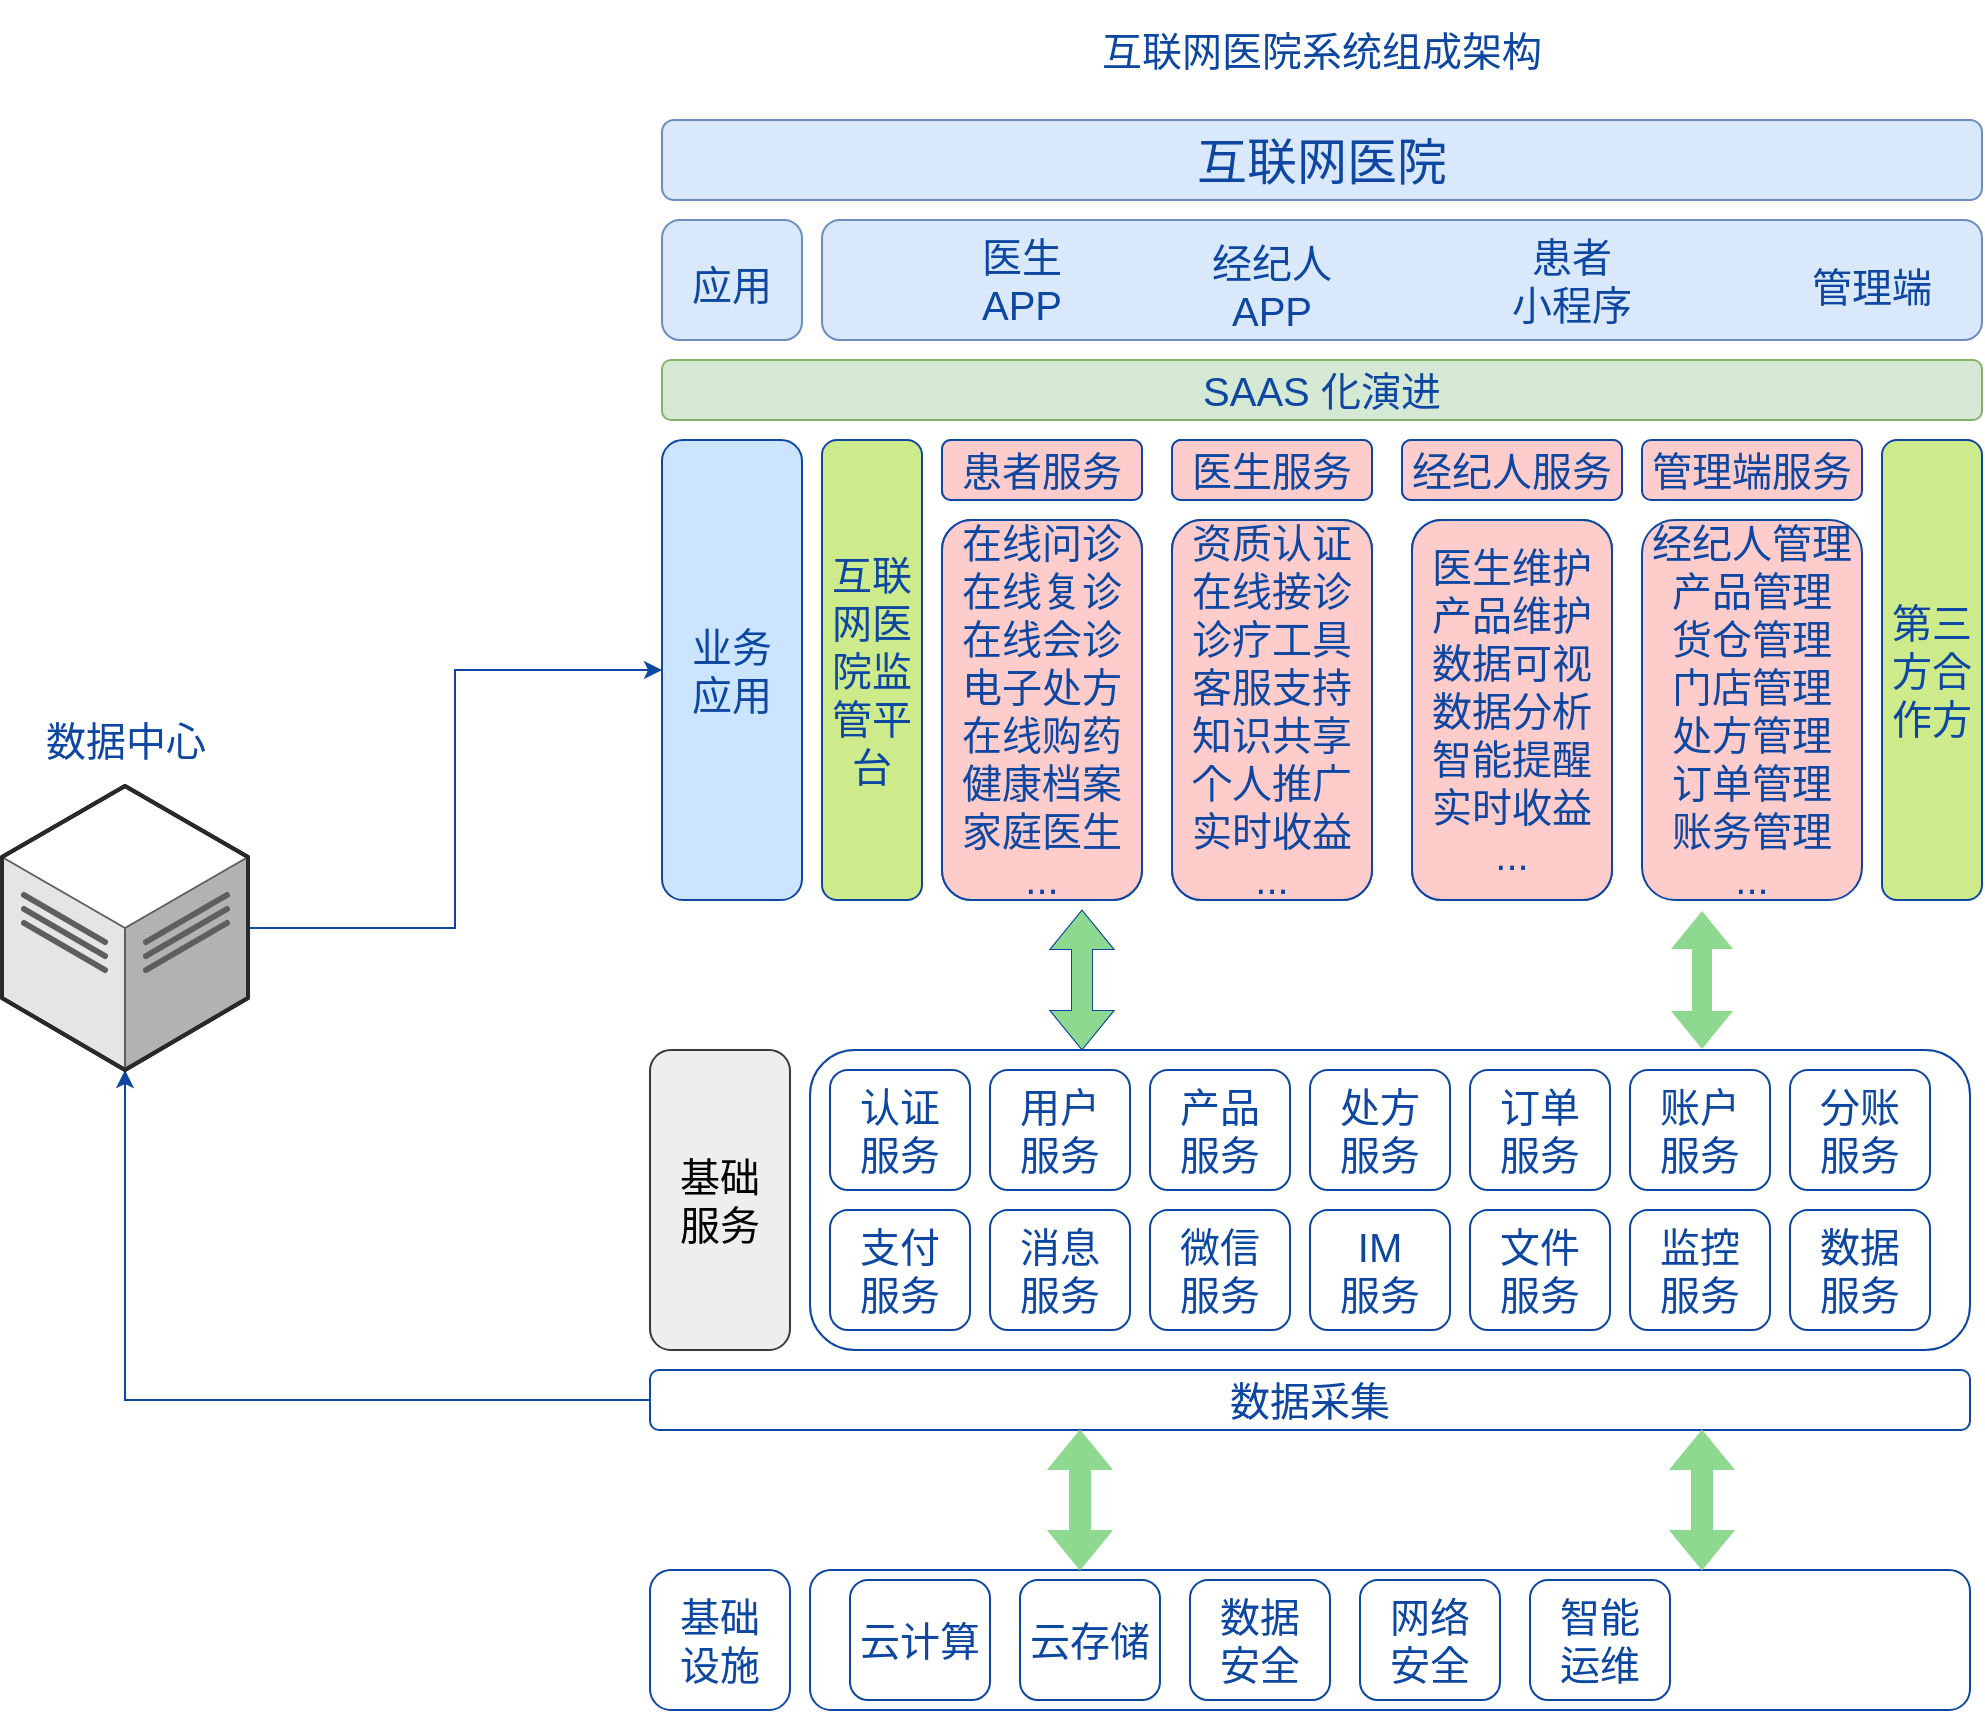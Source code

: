 <mxfile version="20.1.3" type="github">
  <diagram id="KP49BWcJ2xEg14fMhSnt" name="第 1 页">
    <mxGraphModel dx="2249" dy="762" grid="1" gridSize="10" guides="1" tooltips="1" connect="1" arrows="1" fold="1" page="1" pageScale="1" pageWidth="827" pageHeight="1169" math="0" shadow="0">
      <root>
        <mxCell id="0" />
        <mxCell id="1" parent="0" />
        <mxCell id="OpCwgLtP3gKo1lzQ5iub-48" value="" style="rounded=1;whiteSpace=wrap;html=1;fontSize=20;fontColor=#0D47A1;strokeColor=#0D47A1;" vertex="1" parent="1">
          <mxGeometry x="164" y="845" width="580" height="70" as="geometry" />
        </mxCell>
        <mxCell id="OpCwgLtP3gKo1lzQ5iub-1" value="&lt;font color=&quot;#0d47a1&quot; style=&quot;font-size: 25px;&quot;&gt;互联网医院&lt;/font&gt;" style="rounded=1;whiteSpace=wrap;html=1;strokeColor=#6c8ebf;fillColor=#dae8fc;" vertex="1" parent="1">
          <mxGeometry x="90" y="120" width="660" height="40" as="geometry" />
        </mxCell>
        <mxCell id="OpCwgLtP3gKo1lzQ5iub-2" value="&lt;span style=&quot;font-size: 20px;&quot;&gt;应用&lt;/span&gt;" style="rounded=1;whiteSpace=wrap;html=1;fontSize=25;strokeColor=#6c8ebf;fillColor=#dae8fc;fontColor=#0D47A1;" vertex="1" parent="1">
          <mxGeometry x="90" y="170" width="70" height="60" as="geometry" />
        </mxCell>
        <mxCell id="OpCwgLtP3gKo1lzQ5iub-3" value="" style="rounded=1;whiteSpace=wrap;html=1;fontSize=20;strokeColor=#6c8ebf;fillColor=#dae8fc;" vertex="1" parent="1">
          <mxGeometry x="170" y="170" width="580" height="60" as="geometry" />
        </mxCell>
        <mxCell id="OpCwgLtP3gKo1lzQ5iub-10" value="" style="shape=image;html=1;verticalAlign=top;verticalLabelPosition=bottom;labelBackgroundColor=#ffffff;imageAspect=0;aspect=fixed;image=https://cdn2.iconfinder.com/data/icons/mobile-and-internet-business/505/sms-128.png;fontSize=20;fontColor=#0D47A1;strokeColor=#0D47A1;" vertex="1" parent="1">
          <mxGeometry x="200" y="175" width="50" height="50" as="geometry" />
        </mxCell>
        <mxCell id="OpCwgLtP3gKo1lzQ5iub-11" value="医生APP" style="text;html=1;strokeColor=none;fillColor=none;align=center;verticalAlign=middle;whiteSpace=wrap;rounded=0;fontSize=20;fontColor=#0D47A1;" vertex="1" parent="1">
          <mxGeometry x="240" y="185" width="60" height="30" as="geometry" />
        </mxCell>
        <mxCell id="OpCwgLtP3gKo1lzQ5iub-12" value="" style="shape=image;html=1;verticalAlign=top;verticalLabelPosition=bottom;labelBackgroundColor=#ffffff;imageAspect=0;aspect=fixed;image=https://cdn2.iconfinder.com/data/icons/mobile-and-internet-business/505/sms-128.png;fontSize=20;fontColor=#0D47A1;strokeColor=#0D47A1;" vertex="1" parent="1">
          <mxGeometry x="320" y="175" width="50" height="50" as="geometry" />
        </mxCell>
        <mxCell id="OpCwgLtP3gKo1lzQ5iub-13" value="经纪人APP" style="text;html=1;strokeColor=none;fillColor=none;align=center;verticalAlign=middle;whiteSpace=wrap;rounded=0;fontSize=20;fontColor=#0D47A1;" vertex="1" parent="1">
          <mxGeometry x="360" y="185" width="70" height="35" as="geometry" />
        </mxCell>
        <mxCell id="OpCwgLtP3gKo1lzQ5iub-14" value="" style="shape=image;html=1;verticalAlign=top;verticalLabelPosition=bottom;labelBackgroundColor=#ffffff;imageAspect=0;aspect=fixed;image=https://cdn4.iconfinder.com/data/icons/socialcones/508/WeChat-128.png;fontSize=20;fontColor=#0D47A1;strokeColor=#0D47A1;" vertex="1" parent="1">
          <mxGeometry x="460" y="182.5" width="40" height="40" as="geometry" />
        </mxCell>
        <mxCell id="OpCwgLtP3gKo1lzQ5iub-15" value="患者&lt;br&gt;小程序" style="text;html=1;strokeColor=none;fillColor=none;align=center;verticalAlign=middle;whiteSpace=wrap;rounded=0;fontSize=20;fontColor=#0D47A1;" vertex="1" parent="1">
          <mxGeometry x="510" y="182.5" width="70" height="35" as="geometry" />
        </mxCell>
        <mxCell id="OpCwgLtP3gKo1lzQ5iub-16" value="" style="shape=image;html=1;verticalAlign=top;verticalLabelPosition=bottom;labelBackgroundColor=#ffffff;imageAspect=0;aspect=fixed;image=https://cdn3.iconfinder.com/data/icons/colorstroked/FireFox.png;fontSize=20;fontColor=#0D47A1;strokeColor=#0D47A1;" vertex="1" parent="1">
          <mxGeometry x="610" y="177.5" width="50" height="50" as="geometry" />
        </mxCell>
        <mxCell id="OpCwgLtP3gKo1lzQ5iub-17" value="管理端" style="text;html=1;strokeColor=none;fillColor=none;align=center;verticalAlign=middle;whiteSpace=wrap;rounded=0;fontSize=20;fontColor=#0D47A1;" vertex="1" parent="1">
          <mxGeometry x="660" y="185" width="70" height="35" as="geometry" />
        </mxCell>
        <mxCell id="OpCwgLtP3gKo1lzQ5iub-19" value="业务&lt;br&gt;应用" style="rounded=1;whiteSpace=wrap;html=1;fontSize=20;strokeColor=#0D47A1;fillColor=#cce5ff;fontColor=#0D47A1;" vertex="1" parent="1">
          <mxGeometry x="90" y="280" width="70" height="230" as="geometry" />
        </mxCell>
        <mxCell id="OpCwgLtP3gKo1lzQ5iub-20" value="患者服务" style="rounded=1;whiteSpace=wrap;html=1;fontSize=20;fontColor=#0D47A1;strokeColor=#0D47A1;" vertex="1" parent="1">
          <mxGeometry x="230" y="280" width="100" height="30" as="geometry" />
        </mxCell>
        <mxCell id="OpCwgLtP3gKo1lzQ5iub-21" value="在线问诊&lt;br&gt;在线复诊&lt;br&gt;在线会诊&lt;br&gt;电子处方&lt;br&gt;在线购药&lt;br&gt;健康档案家庭医生&lt;br&gt;..." style="rounded=1;whiteSpace=wrap;html=1;fontSize=20;fontColor=#0D47A1;strokeColor=#0D47A1;" vertex="1" parent="1">
          <mxGeometry x="230" y="320" width="100" height="190" as="geometry" />
        </mxCell>
        <mxCell id="OpCwgLtP3gKo1lzQ5iub-22" value="医生服务" style="rounded=1;whiteSpace=wrap;html=1;fontSize=20;fontColor=#0D47A1;strokeColor=#0D47A1;" vertex="1" parent="1">
          <mxGeometry x="345" y="280" width="100" height="30" as="geometry" />
        </mxCell>
        <mxCell id="OpCwgLtP3gKo1lzQ5iub-23" value="资质认证&lt;br&gt;在线接诊&lt;br&gt;诊疗工具&lt;br&gt;客服支持&lt;br&gt;知识共享&lt;br&gt;个人推广&lt;br&gt;实时收益&lt;br&gt;..." style="rounded=1;whiteSpace=wrap;html=1;fontSize=20;fontColor=#0D47A1;strokeColor=#0D47A1;" vertex="1" parent="1">
          <mxGeometry x="345" y="320" width="100" height="190" as="geometry" />
        </mxCell>
        <mxCell id="OpCwgLtP3gKo1lzQ5iub-24" value="经纪人服务" style="rounded=1;whiteSpace=wrap;html=1;fontSize=20;fontColor=#0D47A1;strokeColor=#0D47A1;" vertex="1" parent="1">
          <mxGeometry x="460" y="280" width="110" height="30" as="geometry" />
        </mxCell>
        <mxCell id="OpCwgLtP3gKo1lzQ5iub-25" value="医生维护&lt;br&gt;产品维护&lt;br&gt;数据可视&lt;br&gt;数据分析&lt;br&gt;智能提醒&lt;br&gt;实时收益&lt;br&gt;..." style="rounded=1;whiteSpace=wrap;html=1;fontSize=20;fontColor=#0D47A1;strokeColor=#0D47A1;" vertex="1" parent="1">
          <mxGeometry x="465" y="320" width="100" height="190" as="geometry" />
        </mxCell>
        <mxCell id="OpCwgLtP3gKo1lzQ5iub-26" value="管理端服务" style="rounded=1;whiteSpace=wrap;html=1;fontSize=20;strokeColor=#0D47A1;fillColor=#ffcccc;fontColor=#0D47A1;" vertex="1" parent="1">
          <mxGeometry x="580" y="280" width="110" height="30" as="geometry" />
        </mxCell>
        <mxCell id="OpCwgLtP3gKo1lzQ5iub-27" value="经纪人管理&lt;br&gt;产品管理&lt;br&gt;货仓管理&lt;br&gt;门店管理&lt;br&gt;处方管理&lt;br&gt;订单管理&lt;br&gt;账务管理&lt;br&gt;..." style="rounded=1;whiteSpace=wrap;html=1;fontSize=20;strokeColor=#0D47A1;fillColor=#ffcccc;fontColor=#0D47A1;" vertex="1" parent="1">
          <mxGeometry x="580" y="320" width="110" height="190" as="geometry" />
        </mxCell>
        <mxCell id="OpCwgLtP3gKo1lzQ5iub-28" value="互联网医院监管平台" style="rounded=1;whiteSpace=wrap;html=1;fontSize=20;strokeColor=#0D47A1;fillColor=#cdeb8b;fontColor=#0D47A1;" vertex="1" parent="1">
          <mxGeometry x="170" y="280" width="50" height="230" as="geometry" />
        </mxCell>
        <mxCell id="OpCwgLtP3gKo1lzQ5iub-29" value="第三方合作方" style="rounded=1;whiteSpace=wrap;html=1;fontSize=20;strokeColor=#0D47A1;fillColor=#cdeb8b;fontColor=#0D47A1;" vertex="1" parent="1">
          <mxGeometry x="700" y="280" width="50" height="230" as="geometry" />
        </mxCell>
        <mxCell id="OpCwgLtP3gKo1lzQ5iub-30" value="基础&lt;br&gt;服务" style="rounded=1;whiteSpace=wrap;html=1;fontSize=20;strokeColor=#36393d;fillColor=#eeeeee;" vertex="1" parent="1">
          <mxGeometry x="84" y="585" width="70" height="150" as="geometry" />
        </mxCell>
        <mxCell id="OpCwgLtP3gKo1lzQ5iub-31" value="" style="rounded=1;whiteSpace=wrap;html=1;fontSize=20;fontColor=#0D47A1;strokeColor=#0D47A1;" vertex="1" parent="1">
          <mxGeometry x="164" y="585" width="580" height="150" as="geometry" />
        </mxCell>
        <mxCell id="OpCwgLtP3gKo1lzQ5iub-32" value="认证&lt;br&gt;服务" style="rounded=1;whiteSpace=wrap;html=1;fontSize=20;fontColor=#0D47A1;strokeColor=#0D47A1;" vertex="1" parent="1">
          <mxGeometry x="174" y="595" width="70" height="60" as="geometry" />
        </mxCell>
        <mxCell id="OpCwgLtP3gKo1lzQ5iub-33" value="用户&lt;br&gt;服务" style="rounded=1;whiteSpace=wrap;html=1;fontSize=20;fontColor=#0D47A1;strokeColor=#0D47A1;" vertex="1" parent="1">
          <mxGeometry x="254" y="595" width="70" height="60" as="geometry" />
        </mxCell>
        <mxCell id="OpCwgLtP3gKo1lzQ5iub-34" value="产品&lt;br&gt;服务" style="rounded=1;whiteSpace=wrap;html=1;fontSize=20;fontColor=#0D47A1;strokeColor=#0D47A1;" vertex="1" parent="1">
          <mxGeometry x="334" y="595" width="70" height="60" as="geometry" />
        </mxCell>
        <mxCell id="OpCwgLtP3gKo1lzQ5iub-35" value="处方&lt;br&gt;服务" style="rounded=1;whiteSpace=wrap;html=1;fontSize=20;fontColor=#0D47A1;strokeColor=#0D47A1;" vertex="1" parent="1">
          <mxGeometry x="414" y="595" width="70" height="60" as="geometry" />
        </mxCell>
        <mxCell id="OpCwgLtP3gKo1lzQ5iub-36" value="订单&lt;br&gt;服务" style="rounded=1;whiteSpace=wrap;html=1;fontSize=20;fontColor=#0D47A1;strokeColor=#0D47A1;" vertex="1" parent="1">
          <mxGeometry x="494" y="595" width="70" height="60" as="geometry" />
        </mxCell>
        <mxCell id="OpCwgLtP3gKo1lzQ5iub-37" value="账户&lt;br&gt;服务" style="rounded=1;whiteSpace=wrap;html=1;fontSize=20;fontColor=#0D47A1;strokeColor=#0D47A1;" vertex="1" parent="1">
          <mxGeometry x="574" y="595" width="70" height="60" as="geometry" />
        </mxCell>
        <mxCell id="OpCwgLtP3gKo1lzQ5iub-38" value="分账&lt;br&gt;服务" style="rounded=1;whiteSpace=wrap;html=1;fontSize=20;fontColor=#0D47A1;strokeColor=#0D47A1;" vertex="1" parent="1">
          <mxGeometry x="654" y="595" width="70" height="60" as="geometry" />
        </mxCell>
        <mxCell id="OpCwgLtP3gKo1lzQ5iub-40" value="支付&lt;br&gt;服务" style="rounded=1;whiteSpace=wrap;html=1;fontSize=20;fontColor=#0D47A1;strokeColor=#0D47A1;" vertex="1" parent="1">
          <mxGeometry x="174" y="665" width="70" height="60" as="geometry" />
        </mxCell>
        <mxCell id="OpCwgLtP3gKo1lzQ5iub-41" value="消息&lt;br&gt;服务" style="rounded=1;whiteSpace=wrap;html=1;fontSize=20;fontColor=#0D47A1;strokeColor=#0D47A1;" vertex="1" parent="1">
          <mxGeometry x="254" y="665" width="70" height="60" as="geometry" />
        </mxCell>
        <mxCell id="OpCwgLtP3gKo1lzQ5iub-42" value="微信&lt;br&gt;服务" style="rounded=1;whiteSpace=wrap;html=1;fontSize=20;fontColor=#0D47A1;strokeColor=#0D47A1;" vertex="1" parent="1">
          <mxGeometry x="334" y="665" width="70" height="60" as="geometry" />
        </mxCell>
        <mxCell id="OpCwgLtP3gKo1lzQ5iub-43" value="IM&lt;br&gt;服务" style="rounded=1;whiteSpace=wrap;html=1;fontSize=20;fontColor=#0D47A1;strokeColor=#0D47A1;" vertex="1" parent="1">
          <mxGeometry x="414" y="665" width="70" height="60" as="geometry" />
        </mxCell>
        <mxCell id="OpCwgLtP3gKo1lzQ5iub-44" value="文件&lt;br&gt;服务" style="rounded=1;whiteSpace=wrap;html=1;fontSize=20;fontColor=#0D47A1;strokeColor=#0D47A1;" vertex="1" parent="1">
          <mxGeometry x="494" y="665" width="70" height="60" as="geometry" />
        </mxCell>
        <mxCell id="OpCwgLtP3gKo1lzQ5iub-45" value="监控&lt;br&gt;服务" style="rounded=1;whiteSpace=wrap;html=1;fontSize=20;fontColor=#0D47A1;strokeColor=#0D47A1;" vertex="1" parent="1">
          <mxGeometry x="574" y="665" width="70" height="60" as="geometry" />
        </mxCell>
        <mxCell id="OpCwgLtP3gKo1lzQ5iub-46" value="SAAS 化演进" style="rounded=1;whiteSpace=wrap;html=1;fontSize=20;strokeColor=#82b366;fillColor=#d5e8d4;fontColor=#0D47A1;" vertex="1" parent="1">
          <mxGeometry x="90" y="240" width="660" height="30" as="geometry" />
        </mxCell>
        <mxCell id="OpCwgLtP3gKo1lzQ5iub-47" value="基础&lt;br&gt;设施" style="rounded=1;whiteSpace=wrap;html=1;fontSize=20;fontColor=#0D47A1;strokeColor=#0D47A1;" vertex="1" parent="1">
          <mxGeometry x="84" y="845" width="70" height="70" as="geometry" />
        </mxCell>
        <mxCell id="OpCwgLtP3gKo1lzQ5iub-49" value="云计算" style="rounded=1;whiteSpace=wrap;html=1;fontSize=20;fontColor=#0D47A1;strokeColor=#0D47A1;" vertex="1" parent="1">
          <mxGeometry x="184" y="850" width="70" height="60" as="geometry" />
        </mxCell>
        <mxCell id="OpCwgLtP3gKo1lzQ5iub-51" value="云存储" style="rounded=1;whiteSpace=wrap;html=1;fontSize=20;fontColor=#0D47A1;strokeColor=#0D47A1;" vertex="1" parent="1">
          <mxGeometry x="269" y="850" width="70" height="60" as="geometry" />
        </mxCell>
        <mxCell id="OpCwgLtP3gKo1lzQ5iub-52" value="数据&lt;br&gt;安全" style="rounded=1;whiteSpace=wrap;html=1;fontSize=20;fontColor=#0D47A1;strokeColor=#0D47A1;" vertex="1" parent="1">
          <mxGeometry x="354" y="850" width="70" height="60" as="geometry" />
        </mxCell>
        <mxCell id="OpCwgLtP3gKo1lzQ5iub-54" value="网络&lt;br&gt;安全" style="rounded=1;whiteSpace=wrap;html=1;fontSize=20;fontColor=#0D47A1;strokeColor=#0D47A1;" vertex="1" parent="1">
          <mxGeometry x="439" y="850" width="70" height="60" as="geometry" />
        </mxCell>
        <mxCell id="OpCwgLtP3gKo1lzQ5iub-55" value="数据&lt;br&gt;服务" style="rounded=1;whiteSpace=wrap;html=1;fontSize=20;fontColor=#0D47A1;strokeColor=#0D47A1;" vertex="1" parent="1">
          <mxGeometry x="654" y="665" width="70" height="60" as="geometry" />
        </mxCell>
        <mxCell id="OpCwgLtP3gKo1lzQ5iub-56" value="智能&lt;br&gt;运维" style="rounded=1;whiteSpace=wrap;html=1;fontSize=20;fontColor=#0D47A1;strokeColor=#0D47A1;" vertex="1" parent="1">
          <mxGeometry x="524" y="850" width="70" height="60" as="geometry" />
        </mxCell>
        <mxCell id="OpCwgLtP3gKo1lzQ5iub-91" style="edgeStyle=orthogonalEdgeStyle;rounded=0;orthogonalLoop=1;jettySize=auto;html=1;fontSize=20;fontColor=#0D47A1;strokeColor=#0D47A1;" edge="1" parent="1" source="OpCwgLtP3gKo1lzQ5iub-63" target="OpCwgLtP3gKo1lzQ5iub-89">
          <mxGeometry relative="1" as="geometry" />
        </mxCell>
        <mxCell id="OpCwgLtP3gKo1lzQ5iub-63" value="数据采集" style="rounded=1;whiteSpace=wrap;html=1;fontSize=20;fontColor=#0D47A1;strokeColor=#0D47A1;" vertex="1" parent="1">
          <mxGeometry x="84" y="745" width="660" height="30" as="geometry" />
        </mxCell>
        <mxCell id="OpCwgLtP3gKo1lzQ5iub-70" value="" style="shape=flexArrow;endArrow=classic;startArrow=classic;html=1;rounded=0;fontSize=19;strokeColor=#8DD990;fillColor=#8DD990;" edge="1" parent="1">
          <mxGeometry width="100" height="100" relative="1" as="geometry">
            <mxPoint x="299" y="845" as="sourcePoint" />
            <mxPoint x="299" y="775" as="targetPoint" />
          </mxGeometry>
        </mxCell>
        <mxCell id="OpCwgLtP3gKo1lzQ5iub-71" value="" style="shape=flexArrow;endArrow=classic;startArrow=classic;html=1;rounded=0;fontSize=19;strokeColor=#8DD990;fillColor=#8DD990;" edge="1" parent="1">
          <mxGeometry width="100" height="100" relative="1" as="geometry">
            <mxPoint x="610" y="845" as="sourcePoint" />
            <mxPoint x="610" y="775" as="targetPoint" />
          </mxGeometry>
        </mxCell>
        <mxCell id="OpCwgLtP3gKo1lzQ5iub-72" value="" style="shape=flexArrow;endArrow=classic;startArrow=classic;html=1;rounded=0;fontSize=19;strokeColor=#0D47A1;fillColor=#8DD990;fontColor=#0D47A1;" edge="1" parent="1">
          <mxGeometry width="100" height="100" relative="1" as="geometry">
            <mxPoint x="300" y="585" as="sourcePoint" />
            <mxPoint x="300" y="515" as="targetPoint" />
          </mxGeometry>
        </mxCell>
        <mxCell id="OpCwgLtP3gKo1lzQ5iub-73" value="" style="shape=flexArrow;endArrow=classic;startArrow=classic;html=1;rounded=0;fontSize=19;strokeColor=none;fillColor=#8DD990;fontColor=#0D47A1;" edge="1" parent="1">
          <mxGeometry width="100" height="100" relative="1" as="geometry">
            <mxPoint x="610" y="585" as="sourcePoint" />
            <mxPoint x="610" y="515" as="targetPoint" />
          </mxGeometry>
        </mxCell>
        <mxCell id="OpCwgLtP3gKo1lzQ5iub-87" value="数据中心" style="text;html=1;strokeColor=none;fillColor=none;align=center;verticalAlign=middle;whiteSpace=wrap;rounded=0;fontSize=20;fontColor=#0D47A1;" vertex="1" parent="1">
          <mxGeometry x="-225.25" y="410" width="93.5" height="40" as="geometry" />
        </mxCell>
        <mxCell id="OpCwgLtP3gKo1lzQ5iub-92" style="edgeStyle=orthogonalEdgeStyle;rounded=0;orthogonalLoop=1;jettySize=auto;html=1;entryX=0;entryY=0.5;entryDx=0;entryDy=0;fontSize=20;fontColor=#0D47A1;strokeColor=#0D47A1;" edge="1" parent="1" source="OpCwgLtP3gKo1lzQ5iub-89" target="OpCwgLtP3gKo1lzQ5iub-19">
          <mxGeometry relative="1" as="geometry" />
        </mxCell>
        <mxCell id="OpCwgLtP3gKo1lzQ5iub-89" value="" style="verticalLabelPosition=bottom;html=1;verticalAlign=top;strokeWidth=1;align=center;outlineConnect=0;dashed=0;outlineConnect=0;shape=mxgraph.aws3d.dataCenter;strokeColor=#5E5E5E;aspect=fixed;fontSize=20;fontColor=#0D47A1;" vertex="1" parent="1">
          <mxGeometry x="-240" y="453" width="123" height="142" as="geometry" />
        </mxCell>
        <mxCell id="OpCwgLtP3gKo1lzQ5iub-94" value="互联网医院系统组成架构" style="text;html=1;strokeColor=none;fillColor=none;align=center;verticalAlign=middle;whiteSpace=wrap;rounded=0;fontSize=20;fontColor=#0D47A1;" vertex="1" parent="1">
          <mxGeometry x="230" y="60" width="380" height="50" as="geometry" />
        </mxCell>
        <mxCell id="OpCwgLtP3gKo1lzQ5iub-95" value="患者服务" style="rounded=1;whiteSpace=wrap;html=1;fontSize=20;strokeColor=#0D47A1;fillColor=#ffcccc;fontColor=#0D47A1;" vertex="1" parent="1">
          <mxGeometry x="230" y="280" width="100" height="30" as="geometry" />
        </mxCell>
        <mxCell id="OpCwgLtP3gKo1lzQ5iub-96" value="在线问诊&lt;br&gt;在线复诊&lt;br&gt;在线会诊&lt;br&gt;电子处方&lt;br&gt;在线购药&lt;br&gt;健康档案家庭医生&lt;br&gt;..." style="rounded=1;whiteSpace=wrap;html=1;fontSize=20;strokeColor=#0D47A1;fillColor=#ffcccc;fontColor=#0D47A1;" vertex="1" parent="1">
          <mxGeometry x="230" y="320" width="100" height="190" as="geometry" />
        </mxCell>
        <mxCell id="OpCwgLtP3gKo1lzQ5iub-97" value="医生服务" style="rounded=1;whiteSpace=wrap;html=1;fontSize=20;strokeColor=#0D47A1;fillColor=#ffcccc;fontColor=#0D47A1;" vertex="1" parent="1">
          <mxGeometry x="345" y="280" width="100" height="30" as="geometry" />
        </mxCell>
        <mxCell id="OpCwgLtP3gKo1lzQ5iub-98" value="资质认证&lt;br&gt;在线接诊&lt;br&gt;诊疗工具&lt;br&gt;客服支持&lt;br&gt;知识共享&lt;br&gt;个人推广&lt;br&gt;实时收益&lt;br&gt;..." style="rounded=1;whiteSpace=wrap;html=1;fontSize=20;strokeColor=#0D47A1;fillColor=#ffcccc;fontColor=#0D47A1;" vertex="1" parent="1">
          <mxGeometry x="345" y="320" width="100" height="190" as="geometry" />
        </mxCell>
        <mxCell id="OpCwgLtP3gKo1lzQ5iub-99" value="经纪人服务" style="rounded=1;whiteSpace=wrap;html=1;fontSize=20;strokeColor=#0D47A1;fillColor=#ffcccc;fontColor=#0D47A1;" vertex="1" parent="1">
          <mxGeometry x="460" y="280" width="110" height="30" as="geometry" />
        </mxCell>
        <mxCell id="OpCwgLtP3gKo1lzQ5iub-100" value="医生维护&lt;br&gt;产品维护&lt;br&gt;数据可视&lt;br&gt;数据分析&lt;br&gt;智能提醒&lt;br&gt;实时收益&lt;br&gt;..." style="rounded=1;whiteSpace=wrap;html=1;fontSize=20;strokeColor=#0D47A1;fillColor=#ffcccc;fontColor=#0D47A1;" vertex="1" parent="1">
          <mxGeometry x="465" y="320" width="100" height="190" as="geometry" />
        </mxCell>
        <mxCell id="OpCwgLtP3gKo1lzQ5iub-101" value="" style="shape=flexArrow;endArrow=classic;startArrow=classic;html=1;rounded=0;fontSize=19;strokeColor=#0D47A1;fillColor=#8DD990;fontColor=#0D47A1;" edge="1" parent="1">
          <mxGeometry width="100" height="100" relative="1" as="geometry">
            <mxPoint x="300" y="585" as="sourcePoint" />
            <mxPoint x="300" y="515" as="targetPoint" />
          </mxGeometry>
        </mxCell>
        <mxCell id="OpCwgLtP3gKo1lzQ5iub-102" value="" style="shape=flexArrow;endArrow=classic;startArrow=classic;html=1;rounded=0;fontSize=19;strokeColor=none;fillColor=#8DD990;fontColor=#0D47A1;" edge="1" parent="1">
          <mxGeometry width="100" height="100" relative="1" as="geometry">
            <mxPoint x="300" y="585" as="sourcePoint" />
            <mxPoint x="300" y="515" as="targetPoint" />
          </mxGeometry>
        </mxCell>
      </root>
    </mxGraphModel>
  </diagram>
</mxfile>
